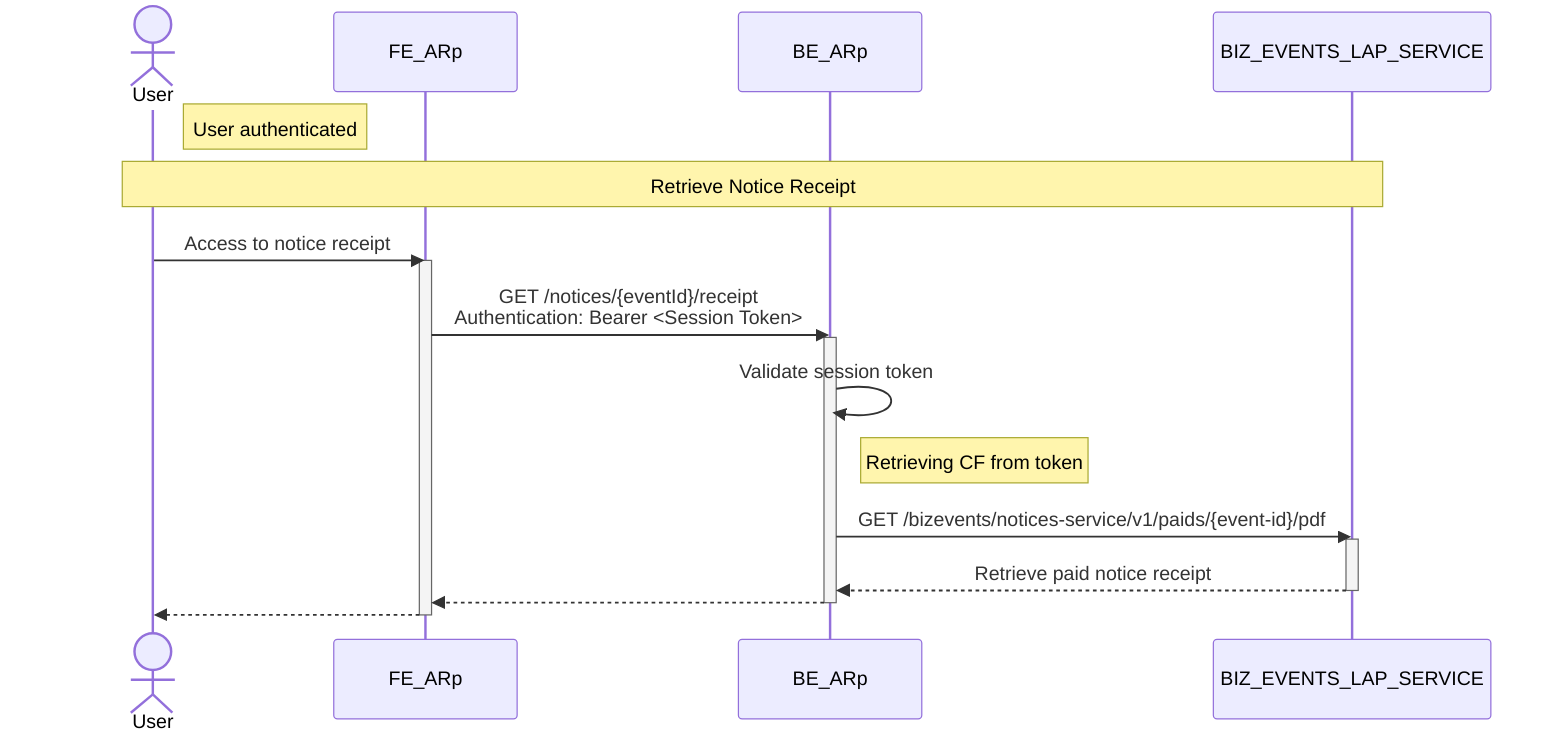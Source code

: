 sequenceDiagram
actor User
participant FE_ARp
participant BE_ARp
participant BIZ_EVENTS_LAP_SERVICE

note right of User: User authenticated
note over User, BIZ_EVENTS_LAP_SERVICE : Retrieve Notice Receipt
    User ->> FE_ARp : Access to notice receipt
    activate FE_ARp
        FE_ARp ->> BE_ARp : GET /notices/{eventId}/receipt <br> Authentication: Bearer <Session Token>
        activate BE_ARp
            BE_ARp ->> BE_ARp : Validate session token
            note right of BE_ARp : Retrieving CF from token
            BE_ARp ->> BIZ_EVENTS_LAP_SERVICE : GET /bizevents/notices-service/v1/paids/{event-id}/pdf
            activate BIZ_EVENTS_LAP_SERVICE
                BIZ_EVENTS_LAP_SERVICE -->> BE_ARp : Retrieve paid notice receipt
            deactivate BIZ_EVENTS_LAP_SERVICE
            BE_ARp -->> FE_ARp : #
        deactivate BE_ARp
        FE_ARp -->> User: #
    deactivate FE_ARp